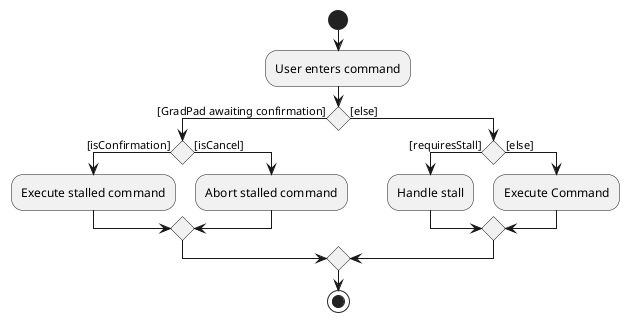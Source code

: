@startuml
start
:User enters command;
if () then ([GradPad awaiting confirmation])
    if () then ([isConfirmation])
        :Execute stalled command;
    else ([isCancel])
        :Abort stalled command;
endif
else ([else])
    if () then ([requiresStall])
        :Handle stall;
    else ([else])
        :Execute Command;
endif
endif
stop
@enduml
